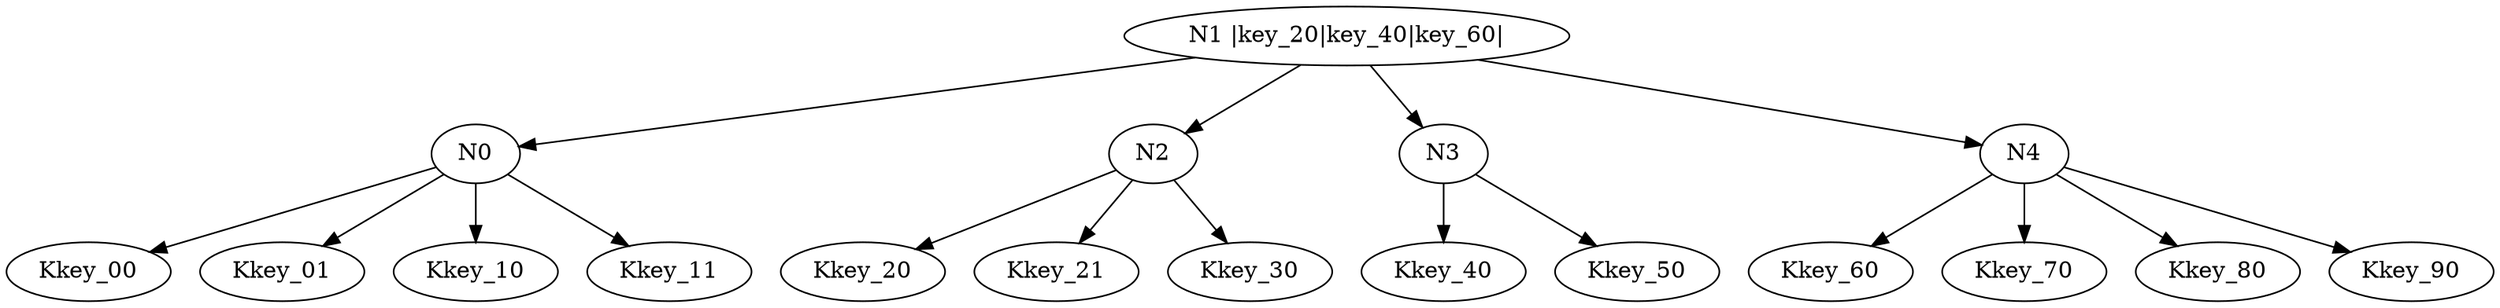 digraph G {
N1[label="N1 |key_20|key_40|key_60|"]N1 -> N0;
N0 -> Kkey_00;
N0 -> Kkey_01;
N0 -> Kkey_10;
N0 -> Kkey_11;
N1 -> N2;
N2 -> Kkey_20;
N2 -> Kkey_21;
N2 -> Kkey_30;
N1 -> N3;
N3 -> Kkey_40;
N3 -> Kkey_50;
N1 -> N4;
N4 -> Kkey_60;
N4 -> Kkey_70;
N4 -> Kkey_80;
N4 -> Kkey_90;
}
